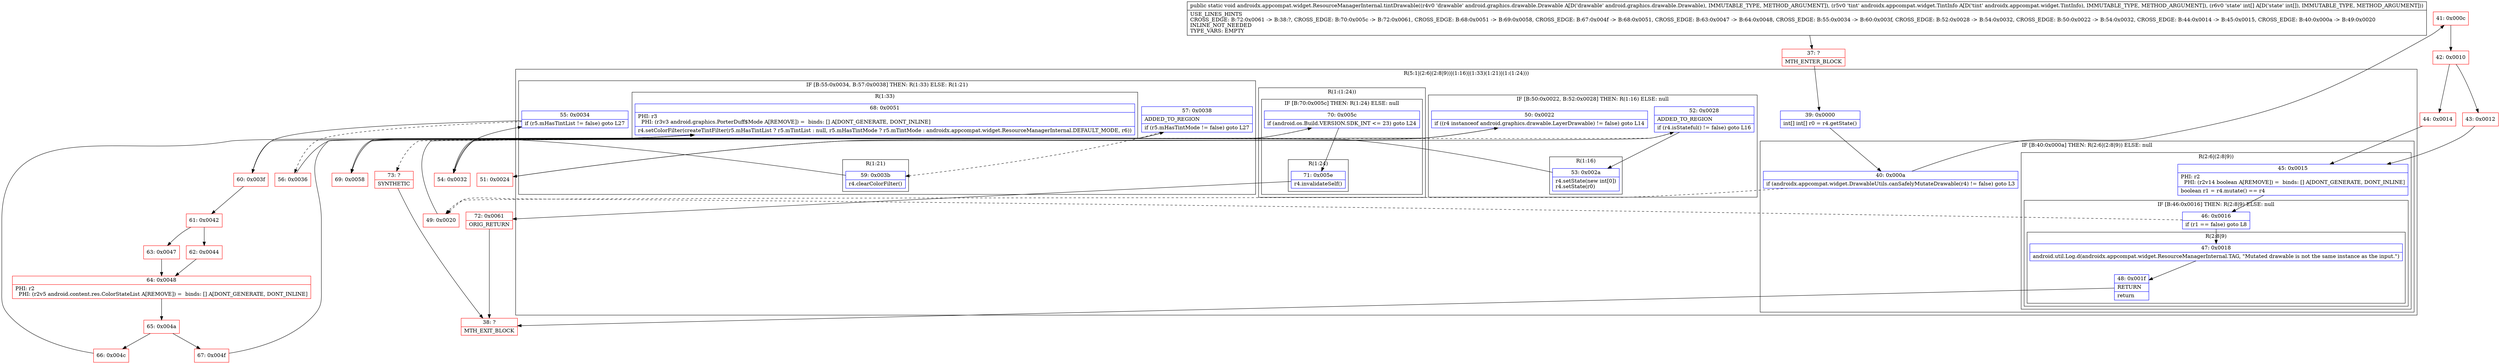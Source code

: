 digraph "CFG forandroidx.appcompat.widget.ResourceManagerInternal.tintDrawable(Landroid\/graphics\/drawable\/Drawable;Landroidx\/appcompat\/widget\/TintInfo;[I)V" {
subgraph cluster_Region_94252770 {
label = "R(5:1|(2:6|(2:8|9))|(1:16)|(1:33)(1:21)|(1:(1:24)))";
node [shape=record,color=blue];
Node_39 [shape=record,label="{39\:\ 0x0000|int[] int[] r0 = r4.getState()\l}"];
subgraph cluster_IfRegion_1219660439 {
label = "IF [B:40:0x000a] THEN: R(2:6|(2:8|9)) ELSE: null";
node [shape=record,color=blue];
Node_40 [shape=record,label="{40\:\ 0x000a|if (androidx.appcompat.widget.DrawableUtils.canSafelyMutateDrawable(r4) != false) goto L3\l}"];
subgraph cluster_Region_357094206 {
label = "R(2:6|(2:8|9))";
node [shape=record,color=blue];
Node_45 [shape=record,label="{45\:\ 0x0015|PHI: r2 \l  PHI: (r2v14 boolean A[REMOVE]) =  binds: [] A[DONT_GENERATE, DONT_INLINE]\l|boolean r1 = r4.mutate() == r4\l}"];
subgraph cluster_IfRegion_424311362 {
label = "IF [B:46:0x0016] THEN: R(2:8|9) ELSE: null";
node [shape=record,color=blue];
Node_46 [shape=record,label="{46\:\ 0x0016|if (r1 == false) goto L8\l}"];
subgraph cluster_Region_1450710303 {
label = "R(2:8|9)";
node [shape=record,color=blue];
Node_47 [shape=record,label="{47\:\ 0x0018|android.util.Log.d(androidx.appcompat.widget.ResourceManagerInternal.TAG, \"Mutated drawable is not the same instance as the input.\")\l}"];
Node_48 [shape=record,label="{48\:\ 0x001f|RETURN\l|return\l}"];
}
}
}
}
subgraph cluster_IfRegion_729670955 {
label = "IF [B:50:0x0022, B:52:0x0028] THEN: R(1:16) ELSE: null";
node [shape=record,color=blue];
Node_50 [shape=record,label="{50\:\ 0x0022|if ((r4 instanceof android.graphics.drawable.LayerDrawable) != false) goto L14\l}"];
Node_52 [shape=record,label="{52\:\ 0x0028|ADDED_TO_REGION\l|if (r4.isStateful() != false) goto L16\l}"];
subgraph cluster_Region_1937733582 {
label = "R(1:16)";
node [shape=record,color=blue];
Node_53 [shape=record,label="{53\:\ 0x002a|r4.setState(new int[0])\lr4.setState(r0)\l}"];
}
}
subgraph cluster_IfRegion_1712972764 {
label = "IF [B:55:0x0034, B:57:0x0038] THEN: R(1:33) ELSE: R(1:21)";
node [shape=record,color=blue];
Node_55 [shape=record,label="{55\:\ 0x0034|if (r5.mHasTintList != false) goto L27\l}"];
Node_57 [shape=record,label="{57\:\ 0x0038|ADDED_TO_REGION\l|if (r5.mHasTintMode != false) goto L27\l}"];
subgraph cluster_Region_975383482 {
label = "R(1:33)";
node [shape=record,color=blue];
Node_68 [shape=record,label="{68\:\ 0x0051|PHI: r3 \l  PHI: (r3v3 android.graphics.PorterDuff$Mode A[REMOVE]) =  binds: [] A[DONT_GENERATE, DONT_INLINE]\l|r4.setColorFilter(createTintFilter(r5.mHasTintList ? r5.mTintList : null, r5.mHasTintMode ? r5.mTintMode : androidx.appcompat.widget.ResourceManagerInternal.DEFAULT_MODE, r6))\l}"];
}
subgraph cluster_Region_744821004 {
label = "R(1:21)";
node [shape=record,color=blue];
Node_59 [shape=record,label="{59\:\ 0x003b|r4.clearColorFilter()\l}"];
}
}
subgraph cluster_Region_1760947478 {
label = "R(1:(1:24))";
node [shape=record,color=blue];
subgraph cluster_IfRegion_1104930007 {
label = "IF [B:70:0x005c] THEN: R(1:24) ELSE: null";
node [shape=record,color=blue];
Node_70 [shape=record,label="{70\:\ 0x005c|if (android.os.Build.VERSION.SDK_INT \<= 23) goto L24\l}"];
subgraph cluster_Region_1652976045 {
label = "R(1:24)";
node [shape=record,color=blue];
Node_71 [shape=record,label="{71\:\ 0x005e|r4.invalidateSelf()\l}"];
}
}
}
}
Node_37 [shape=record,color=red,label="{37\:\ ?|MTH_ENTER_BLOCK\l}"];
Node_41 [shape=record,color=red,label="{41\:\ 0x000c}"];
Node_42 [shape=record,color=red,label="{42\:\ 0x0010}"];
Node_43 [shape=record,color=red,label="{43\:\ 0x0012}"];
Node_38 [shape=record,color=red,label="{38\:\ ?|MTH_EXIT_BLOCK\l}"];
Node_44 [shape=record,color=red,label="{44\:\ 0x0014}"];
Node_49 [shape=record,color=red,label="{49\:\ 0x0020}"];
Node_51 [shape=record,color=red,label="{51\:\ 0x0024}"];
Node_54 [shape=record,color=red,label="{54\:\ 0x0032}"];
Node_56 [shape=record,color=red,label="{56\:\ 0x0036}"];
Node_69 [shape=record,color=red,label="{69\:\ 0x0058}"];
Node_72 [shape=record,color=red,label="{72\:\ 0x0061|ORIG_RETURN\l}"];
Node_73 [shape=record,color=red,label="{73\:\ ?|SYNTHETIC\l}"];
Node_60 [shape=record,color=red,label="{60\:\ 0x003f}"];
Node_61 [shape=record,color=red,label="{61\:\ 0x0042}"];
Node_62 [shape=record,color=red,label="{62\:\ 0x0044}"];
Node_64 [shape=record,color=red,label="{64\:\ 0x0048|PHI: r2 \l  PHI: (r2v5 android.content.res.ColorStateList A[REMOVE]) =  binds: [] A[DONT_GENERATE, DONT_INLINE]\l}"];
Node_65 [shape=record,color=red,label="{65\:\ 0x004a}"];
Node_66 [shape=record,color=red,label="{66\:\ 0x004c}"];
Node_67 [shape=record,color=red,label="{67\:\ 0x004f}"];
Node_63 [shape=record,color=red,label="{63\:\ 0x0047}"];
MethodNode[shape=record,label="{public static void androidx.appcompat.widget.ResourceManagerInternal.tintDrawable((r4v0 'drawable' android.graphics.drawable.Drawable A[D('drawable' android.graphics.drawable.Drawable), IMMUTABLE_TYPE, METHOD_ARGUMENT]), (r5v0 'tint' androidx.appcompat.widget.TintInfo A[D('tint' androidx.appcompat.widget.TintInfo), IMMUTABLE_TYPE, METHOD_ARGUMENT]), (r6v0 'state' int[] A[D('state' int[]), IMMUTABLE_TYPE, METHOD_ARGUMENT]))  | USE_LINES_HINTS\lCROSS_EDGE: B:72:0x0061 \-\> B:38:?, CROSS_EDGE: B:70:0x005c \-\> B:72:0x0061, CROSS_EDGE: B:68:0x0051 \-\> B:69:0x0058, CROSS_EDGE: B:67:0x004f \-\> B:68:0x0051, CROSS_EDGE: B:63:0x0047 \-\> B:64:0x0048, CROSS_EDGE: B:55:0x0034 \-\> B:60:0x003f, CROSS_EDGE: B:52:0x0028 \-\> B:54:0x0032, CROSS_EDGE: B:50:0x0022 \-\> B:54:0x0032, CROSS_EDGE: B:44:0x0014 \-\> B:45:0x0015, CROSS_EDGE: B:40:0x000a \-\> B:49:0x0020\lINLINE_NOT_NEEDED\lTYPE_VARS: EMPTY\l}"];
MethodNode -> Node_37;Node_39 -> Node_40;
Node_40 -> Node_41;
Node_40 -> Node_49[style=dashed];
Node_45 -> Node_46;
Node_46 -> Node_47;
Node_46 -> Node_49[style=dashed];
Node_47 -> Node_48;
Node_48 -> Node_38;
Node_50 -> Node_51;
Node_50 -> Node_54[style=dashed];
Node_52 -> Node_53;
Node_52 -> Node_54[style=dashed];
Node_53 -> Node_54;
Node_55 -> Node_56[style=dashed];
Node_55 -> Node_60;
Node_57 -> Node_59[style=dashed];
Node_57 -> Node_60;
Node_68 -> Node_69;
Node_59 -> Node_69;
Node_70 -> Node_71;
Node_70 -> Node_73[style=dashed];
Node_71 -> Node_72;
Node_37 -> Node_39;
Node_41 -> Node_42;
Node_42 -> Node_43;
Node_42 -> Node_44;
Node_43 -> Node_45;
Node_44 -> Node_45;
Node_49 -> Node_50;
Node_51 -> Node_52;
Node_54 -> Node_55;
Node_56 -> Node_57;
Node_69 -> Node_70;
Node_72 -> Node_38;
Node_73 -> Node_38;
Node_60 -> Node_61;
Node_61 -> Node_62;
Node_61 -> Node_63;
Node_62 -> Node_64;
Node_64 -> Node_65;
Node_65 -> Node_66;
Node_65 -> Node_67;
Node_66 -> Node_68;
Node_67 -> Node_68;
Node_63 -> Node_64;
}

